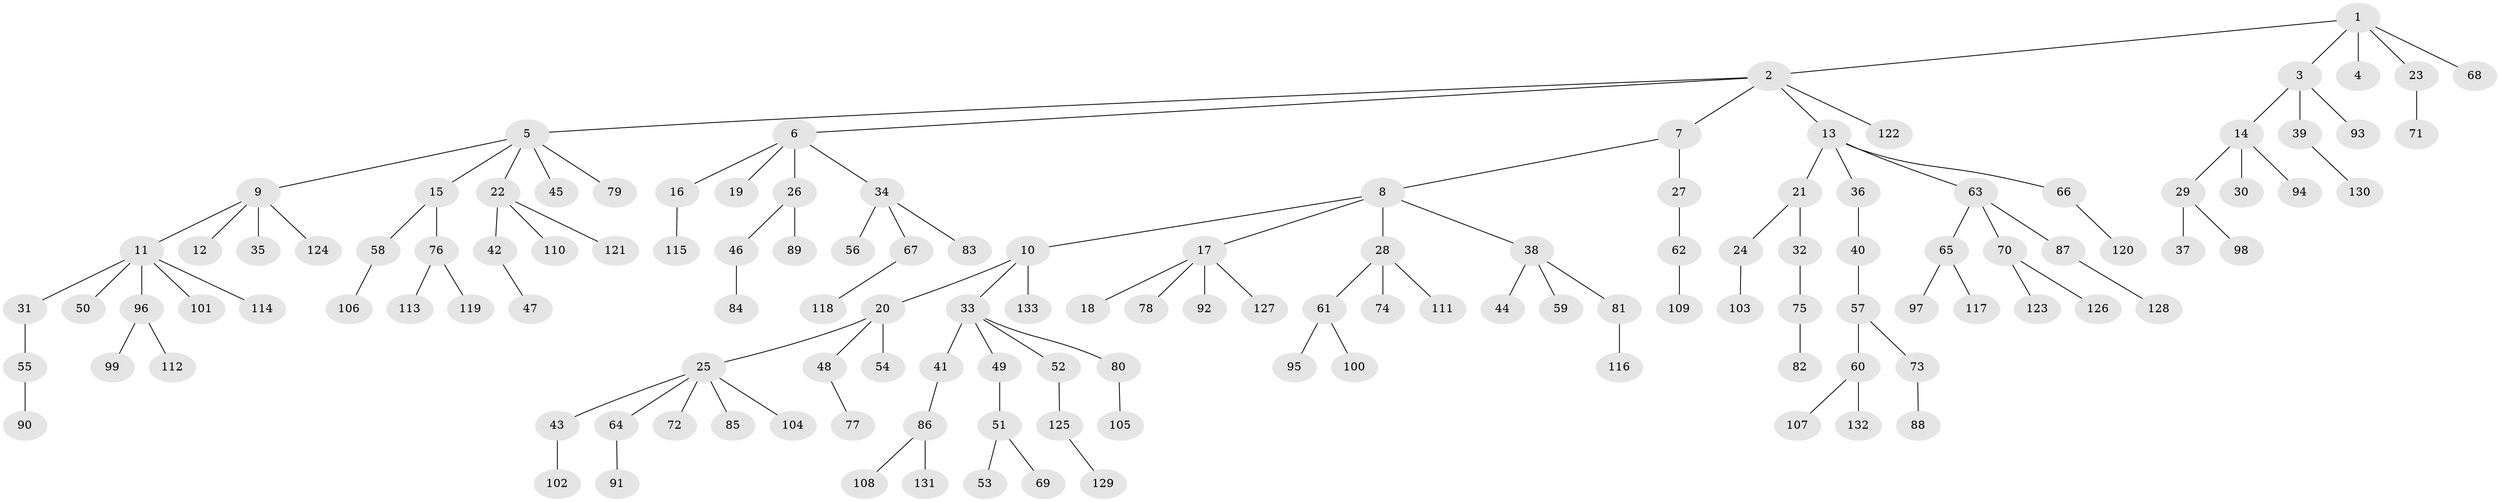 // coarse degree distribution, {9: 0.015151515151515152, 2: 0.15151515151515152, 1: 0.6060606060606061, 6: 0.015151515151515152, 4: 0.10606060606060606, 5: 0.045454545454545456, 3: 0.06060606060606061}
// Generated by graph-tools (version 1.1) at 2025/19/03/04/25 18:19:21]
// undirected, 133 vertices, 132 edges
graph export_dot {
graph [start="1"]
  node [color=gray90,style=filled];
  1;
  2;
  3;
  4;
  5;
  6;
  7;
  8;
  9;
  10;
  11;
  12;
  13;
  14;
  15;
  16;
  17;
  18;
  19;
  20;
  21;
  22;
  23;
  24;
  25;
  26;
  27;
  28;
  29;
  30;
  31;
  32;
  33;
  34;
  35;
  36;
  37;
  38;
  39;
  40;
  41;
  42;
  43;
  44;
  45;
  46;
  47;
  48;
  49;
  50;
  51;
  52;
  53;
  54;
  55;
  56;
  57;
  58;
  59;
  60;
  61;
  62;
  63;
  64;
  65;
  66;
  67;
  68;
  69;
  70;
  71;
  72;
  73;
  74;
  75;
  76;
  77;
  78;
  79;
  80;
  81;
  82;
  83;
  84;
  85;
  86;
  87;
  88;
  89;
  90;
  91;
  92;
  93;
  94;
  95;
  96;
  97;
  98;
  99;
  100;
  101;
  102;
  103;
  104;
  105;
  106;
  107;
  108;
  109;
  110;
  111;
  112;
  113;
  114;
  115;
  116;
  117;
  118;
  119;
  120;
  121;
  122;
  123;
  124;
  125;
  126;
  127;
  128;
  129;
  130;
  131;
  132;
  133;
  1 -- 2;
  1 -- 3;
  1 -- 4;
  1 -- 23;
  1 -- 68;
  2 -- 5;
  2 -- 6;
  2 -- 7;
  2 -- 13;
  2 -- 122;
  3 -- 14;
  3 -- 39;
  3 -- 93;
  5 -- 9;
  5 -- 15;
  5 -- 22;
  5 -- 45;
  5 -- 79;
  6 -- 16;
  6 -- 19;
  6 -- 26;
  6 -- 34;
  7 -- 8;
  7 -- 27;
  8 -- 10;
  8 -- 17;
  8 -- 28;
  8 -- 38;
  9 -- 11;
  9 -- 12;
  9 -- 35;
  9 -- 124;
  10 -- 20;
  10 -- 33;
  10 -- 133;
  11 -- 31;
  11 -- 50;
  11 -- 96;
  11 -- 101;
  11 -- 114;
  13 -- 21;
  13 -- 36;
  13 -- 63;
  13 -- 66;
  14 -- 29;
  14 -- 30;
  14 -- 94;
  15 -- 58;
  15 -- 76;
  16 -- 115;
  17 -- 18;
  17 -- 78;
  17 -- 92;
  17 -- 127;
  20 -- 25;
  20 -- 48;
  20 -- 54;
  21 -- 24;
  21 -- 32;
  22 -- 42;
  22 -- 110;
  22 -- 121;
  23 -- 71;
  24 -- 103;
  25 -- 43;
  25 -- 64;
  25 -- 72;
  25 -- 85;
  25 -- 104;
  26 -- 46;
  26 -- 89;
  27 -- 62;
  28 -- 61;
  28 -- 74;
  28 -- 111;
  29 -- 37;
  29 -- 98;
  31 -- 55;
  32 -- 75;
  33 -- 41;
  33 -- 49;
  33 -- 52;
  33 -- 80;
  34 -- 56;
  34 -- 67;
  34 -- 83;
  36 -- 40;
  38 -- 44;
  38 -- 59;
  38 -- 81;
  39 -- 130;
  40 -- 57;
  41 -- 86;
  42 -- 47;
  43 -- 102;
  46 -- 84;
  48 -- 77;
  49 -- 51;
  51 -- 53;
  51 -- 69;
  52 -- 125;
  55 -- 90;
  57 -- 60;
  57 -- 73;
  58 -- 106;
  60 -- 107;
  60 -- 132;
  61 -- 95;
  61 -- 100;
  62 -- 109;
  63 -- 65;
  63 -- 70;
  63 -- 87;
  64 -- 91;
  65 -- 97;
  65 -- 117;
  66 -- 120;
  67 -- 118;
  70 -- 123;
  70 -- 126;
  73 -- 88;
  75 -- 82;
  76 -- 113;
  76 -- 119;
  80 -- 105;
  81 -- 116;
  86 -- 108;
  86 -- 131;
  87 -- 128;
  96 -- 99;
  96 -- 112;
  125 -- 129;
}

